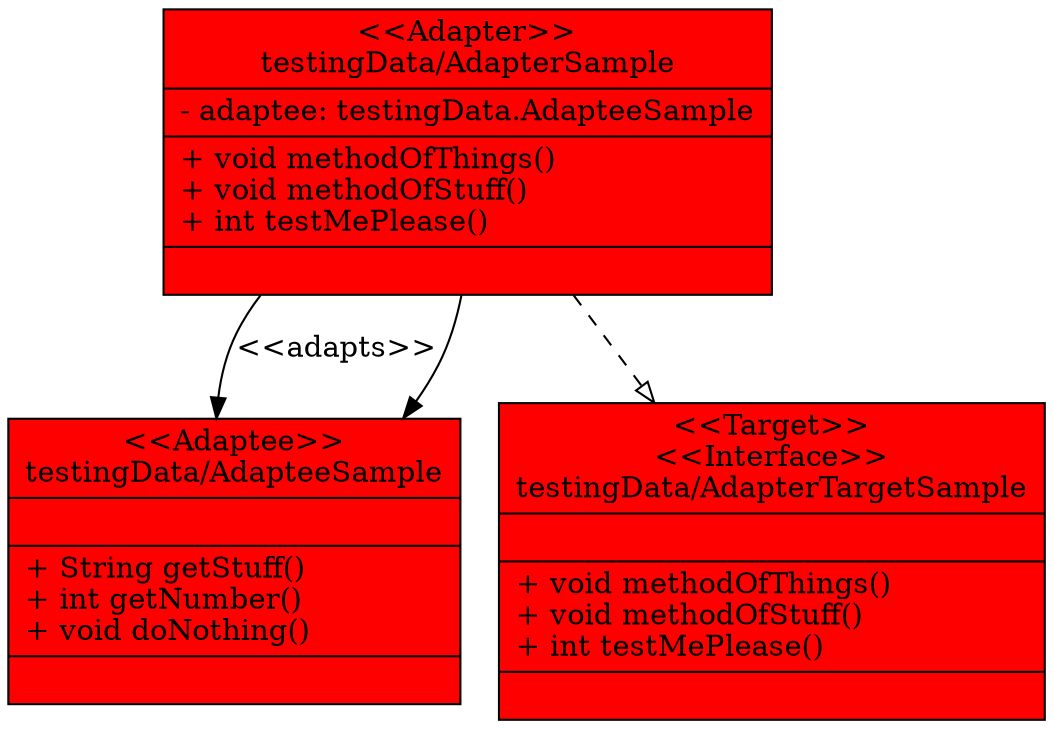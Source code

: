 digraph UML {

	node [
		shape = "record"
	]

	AdapterSample [
		label = "{\<\<Adapter\>\>\ntestingData/AdapterSample|- adaptee: testingData.AdapteeSample\l|+ void methodOfThings()\l+ void methodOfStuff()\l+ int testMePlease()\l|}"
		style=filled
		fillcolor=red

	]

	AdapterSample -> AdapteeSample [label = "\<\<adapts\>\>"]

	AdapterTargetSample [
		label = "{\<\<Target\>\>\n\<\<Interface\>\>\ntestingData/AdapterTargetSample||+ void methodOfThings()\l+ void methodOfStuff()\l+ int testMePlease()\l|}"
		style=filled
		fillcolor=red

	]

	AdapteeSample [
		label = "{\<\<Adaptee\>\>\ntestingData/AdapteeSample||+ String getStuff()\l+ int getNumber()\l+ void doNothing()\l|}"
		style=filled
		fillcolor=red

	]

	edge [
		arrowhead = "empty"
	]

	edge [
		style = "dashed"
	]

	AdapterSample -> AdapterTargetSample

	edge [
		arrowhead = "normal" style = "solid"
	]

	AdapterSample -> AdapteeSample

	edge [
		arrowhead = "normal" style = "dashed"
	]

}